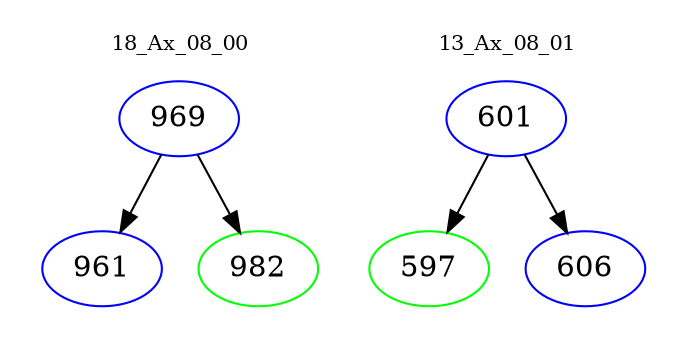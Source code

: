 digraph{
subgraph cluster_0 {
color = white
label = "18_Ax_08_00";
fontsize=10;
T0_969 [label="969", color="blue"]
T0_969 -> T0_961 [color="black"]
T0_961 [label="961", color="blue"]
T0_969 -> T0_982 [color="black"]
T0_982 [label="982", color="green"]
}
subgraph cluster_1 {
color = white
label = "13_Ax_08_01";
fontsize=10;
T1_601 [label="601", color="blue"]
T1_601 -> T1_597 [color="black"]
T1_597 [label="597", color="green"]
T1_601 -> T1_606 [color="black"]
T1_606 [label="606", color="blue"]
}
}
